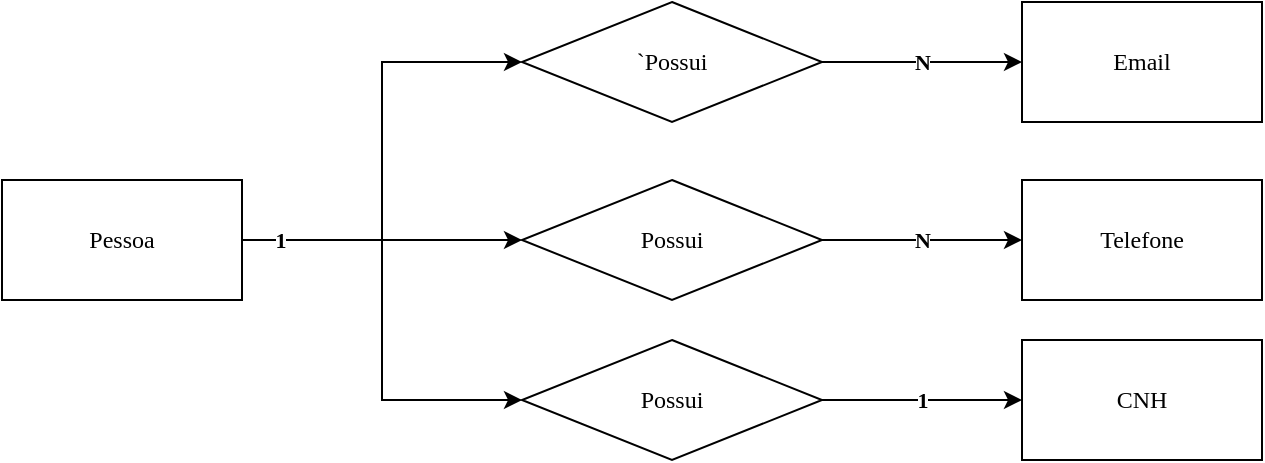 <mxfile version="14.9.3" type="device"><diagram id="japEzIdFSh74bDL0vs5r" name="Page-1"><mxGraphModel dx="526" dy="425" grid="1" gridSize="10" guides="1" tooltips="1" connect="1" arrows="1" fold="1" page="1" pageScale="1" pageWidth="827" pageHeight="1169" math="0" shadow="0"><root><mxCell id="0"/><mxCell id="1" parent="0"/><mxCell id="BKn6H9xdb5MFYDINXh2G-13" style="edgeStyle=orthogonalEdgeStyle;rounded=0;orthogonalLoop=1;jettySize=auto;html=1;entryX=0;entryY=0.5;entryDx=0;entryDy=0;fontFamily=Times New Roman;" edge="1" parent="1" source="BKn6H9xdb5MFYDINXh2G-9" target="BKn6H9xdb5MFYDINXh2G-10"><mxGeometry relative="1" as="geometry"/></mxCell><mxCell id="BKn6H9xdb5MFYDINXh2G-14" style="edgeStyle=orthogonalEdgeStyle;rounded=0;orthogonalLoop=1;jettySize=auto;html=1;entryX=0;entryY=0.5;entryDx=0;entryDy=0;fontFamily=Times New Roman;" edge="1" parent="1" source="BKn6H9xdb5MFYDINXh2G-9" target="BKn6H9xdb5MFYDINXh2G-11"><mxGeometry relative="1" as="geometry"/></mxCell><mxCell id="BKn6H9xdb5MFYDINXh2G-15" style="edgeStyle=orthogonalEdgeStyle;rounded=0;orthogonalLoop=1;jettySize=auto;html=1;entryX=0;entryY=0.5;entryDx=0;entryDy=0;fontFamily=Times New Roman;" edge="1" parent="1" source="BKn6H9xdb5MFYDINXh2G-9" target="BKn6H9xdb5MFYDINXh2G-12"><mxGeometry relative="1" as="geometry"/></mxCell><mxCell id="BKn6H9xdb5MFYDINXh2G-24" value="1" style="edgeLabel;html=1;align=center;verticalAlign=middle;resizable=0;points=[];fontFamily=Times New Roman;fontStyle=1" vertex="1" connectable="0" parent="BKn6H9xdb5MFYDINXh2G-15"><mxGeometry x="-0.827" y="-1" relative="1" as="geometry"><mxPoint y="-1" as="offset"/></mxGeometry></mxCell><mxCell id="BKn6H9xdb5MFYDINXh2G-9" value="Pessoa" style="rounded=0;whiteSpace=wrap;html=1;fontFamily=Times New Roman;" vertex="1" parent="1"><mxGeometry x="100" y="130" width="120" height="60" as="geometry"/></mxCell><mxCell id="BKn6H9xdb5MFYDINXh2G-21" value="&lt;b&gt;N&lt;/b&gt;" style="edgeStyle=orthogonalEdgeStyle;rounded=0;orthogonalLoop=1;jettySize=auto;html=1;entryX=0;entryY=0.5;entryDx=0;entryDy=0;fontFamily=Times New Roman;" edge="1" parent="1" source="BKn6H9xdb5MFYDINXh2G-10" target="BKn6H9xdb5MFYDINXh2G-16"><mxGeometry relative="1" as="geometry"/></mxCell><mxCell id="BKn6H9xdb5MFYDINXh2G-10" value="`Possui" style="rhombus;whiteSpace=wrap;html=1;fontFamily=Times New Roman;" vertex="1" parent="1"><mxGeometry x="360" y="41" width="150" height="60" as="geometry"/></mxCell><mxCell id="BKn6H9xdb5MFYDINXh2G-20" value="&lt;b&gt;N&lt;/b&gt;" style="edgeStyle=orthogonalEdgeStyle;rounded=0;orthogonalLoop=1;jettySize=auto;html=1;fontFamily=Times New Roman;" edge="1" parent="1" source="BKn6H9xdb5MFYDINXh2G-11" target="BKn6H9xdb5MFYDINXh2G-17"><mxGeometry relative="1" as="geometry"/></mxCell><mxCell id="BKn6H9xdb5MFYDINXh2G-11" value="Possui" style="rhombus;whiteSpace=wrap;html=1;fontFamily=Times New Roman;" vertex="1" parent="1"><mxGeometry x="360" y="130" width="150" height="60" as="geometry"/></mxCell><mxCell id="BKn6H9xdb5MFYDINXh2G-19" value="&lt;b&gt;1&lt;/b&gt;" style="edgeStyle=orthogonalEdgeStyle;rounded=0;orthogonalLoop=1;jettySize=auto;html=1;entryX=0;entryY=0.5;entryDx=0;entryDy=0;fontFamily=Times New Roman;" edge="1" parent="1" source="BKn6H9xdb5MFYDINXh2G-12" target="BKn6H9xdb5MFYDINXh2G-18"><mxGeometry relative="1" as="geometry"/></mxCell><mxCell id="BKn6H9xdb5MFYDINXh2G-12" value="Possui" style="rhombus;whiteSpace=wrap;html=1;fontFamily=Times New Roman;" vertex="1" parent="1"><mxGeometry x="360" y="210" width="150" height="60" as="geometry"/></mxCell><mxCell id="BKn6H9xdb5MFYDINXh2G-16" value="Email" style="rounded=0;whiteSpace=wrap;html=1;fontFamily=Times New Roman;" vertex="1" parent="1"><mxGeometry x="610" y="41" width="120" height="60" as="geometry"/></mxCell><mxCell id="BKn6H9xdb5MFYDINXh2G-17" value="Telefone" style="rounded=0;whiteSpace=wrap;html=1;fontFamily=Times New Roman;" vertex="1" parent="1"><mxGeometry x="610" y="130" width="120" height="60" as="geometry"/></mxCell><mxCell id="BKn6H9xdb5MFYDINXh2G-18" value="CNH" style="rounded=0;whiteSpace=wrap;html=1;fontFamily=Times New Roman;" vertex="1" parent="1"><mxGeometry x="610" y="210" width="120" height="60" as="geometry"/></mxCell></root></mxGraphModel></diagram></mxfile>